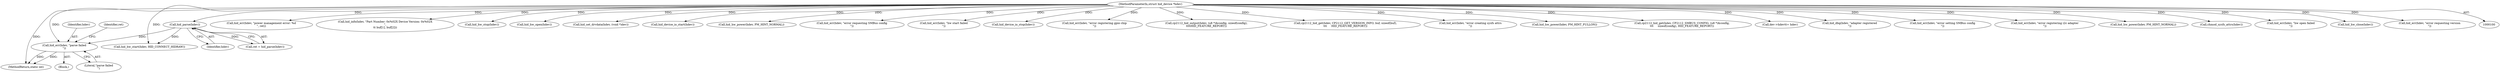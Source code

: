 digraph "0_linux_7a7b5df84b6b4e5d599c7289526eed96541a0654_3@pointer" {
"1000156" [label="(Call,hid_err(hdev, \"parse failed\n\"))"];
"1000151" [label="(Call,hid_parse(hdev))"];
"1000101" [label="(MethodParameterIn,struct hid_device *hdev)"];
"1000157" [label="(Identifier,hdev)"];
"1000195" [label="(Call,hid_err(hdev, \"power management error: %d\n\", ret))"];
"1000101" [label="(MethodParameterIn,struct hid_device *hdev)"];
"1000563" [label="(MethodReturn,static int)"];
"1000156" [label="(Call,hid_err(hdev, \"parse failed\n\"))"];
"1000163" [label="(Call,hid_hw_start(hdev, HID_CONNECT_HIDRAW))"];
"1000227" [label="(Call,hid_info(hdev, \"Part Number: 0x%02X Device Version: 0x%02X\n\",\n\t\t buf[1], buf[2]))"];
"1000155" [label="(Block,)"];
"1000559" [label="(Call,hid_hw_stop(hdev))"];
"1000176" [label="(Call,hid_hw_open(hdev))"];
"1000301" [label="(Call,hid_set_drvdata(hdev, (void *)dev))"];
"1000374" [label="(Call,hid_device_io_start(hdev))"];
"1000552" [label="(Call,hid_hw_power(hdev, PM_HINT_NORMAL))"];
"1000151" [label="(Call,hid_parse(hdev))"];
"1000254" [label="(Call,hid_err(hdev, \"error requesting SMBus config\n\"))"];
"1000160" [label="(Identifier,ret)"];
"1000169" [label="(Call,hid_err(hdev, \"hw start failed\n\"))"];
"1000383" [label="(Call,hid_device_io_stop(hdev))"];
"1000475" [label="(Call,hid_err(hdev, \"error registering gpio chip\n\"))"];
"1000274" [label="(Call,cp2112_hid_output(hdev, (u8 *)&config, sizeof(config),\n\t\t\t\tHID_FEATURE_REPORT))"];
"1000202" [label="(Call,cp2112_hid_get(hdev, CP2112_GET_VERSION_INFO, buf, sizeof(buf),\n\t\t\t     HID_FEATURE_REPORT))"];
"1000495" [label="(Call,hid_err(hdev, \"error creating sysfs attrs\n\"))"];
"1000149" [label="(Call,ret = hid_parse(hdev))"];
"1000187" [label="(Call,hid_hw_power(hdev, PM_HINT_FULLON))"];
"1000152" [label="(Identifier,hdev)"];
"1000238" [label="(Call,cp2112_hid_get(hdev, CP2112_SMBUS_CONFIG, (u8 *)&config,\n\t\t\t     sizeof(config), HID_FEATURE_REPORT))"];
"1000158" [label="(Literal,\"parse failed\n\")"];
"1000306" [label="(Call,dev->hdev\t\t= hdev)"];
"1000392" [label="(Call,hid_dbg(hdev, \"adapter registered\n\"))"];
"1000289" [label="(Call,hid_err(hdev, \"error setting SMBus config\n\"))"];
"1000388" [label="(Call,hid_err(hdev, \"error registering i2c adapter\n\"))"];
"1000501" [label="(Call,hid_hw_power(hdev, PM_HINT_NORMAL))"];
"1000499" [label="(Call,chmod_sysfs_attrs(hdev))"];
"1000181" [label="(Call,hid_err(hdev, \"hw open failed\n\"))"];
"1000556" [label="(Call,hid_hw_close(hdev))"];
"1000215" [label="(Call,hid_err(hdev, \"error requesting version\n\"))"];
"1000156" -> "1000155"  [label="AST: "];
"1000156" -> "1000158"  [label="CFG: "];
"1000157" -> "1000156"  [label="AST: "];
"1000158" -> "1000156"  [label="AST: "];
"1000160" -> "1000156"  [label="CFG: "];
"1000156" -> "1000563"  [label="DDG: "];
"1000156" -> "1000563"  [label="DDG: "];
"1000151" -> "1000156"  [label="DDG: "];
"1000101" -> "1000156"  [label="DDG: "];
"1000151" -> "1000149"  [label="AST: "];
"1000151" -> "1000152"  [label="CFG: "];
"1000152" -> "1000151"  [label="AST: "];
"1000149" -> "1000151"  [label="CFG: "];
"1000151" -> "1000149"  [label="DDG: "];
"1000101" -> "1000151"  [label="DDG: "];
"1000151" -> "1000163"  [label="DDG: "];
"1000101" -> "1000100"  [label="AST: "];
"1000101" -> "1000563"  [label="DDG: "];
"1000101" -> "1000163"  [label="DDG: "];
"1000101" -> "1000169"  [label="DDG: "];
"1000101" -> "1000176"  [label="DDG: "];
"1000101" -> "1000181"  [label="DDG: "];
"1000101" -> "1000187"  [label="DDG: "];
"1000101" -> "1000195"  [label="DDG: "];
"1000101" -> "1000202"  [label="DDG: "];
"1000101" -> "1000215"  [label="DDG: "];
"1000101" -> "1000227"  [label="DDG: "];
"1000101" -> "1000238"  [label="DDG: "];
"1000101" -> "1000254"  [label="DDG: "];
"1000101" -> "1000274"  [label="DDG: "];
"1000101" -> "1000289"  [label="DDG: "];
"1000101" -> "1000301"  [label="DDG: "];
"1000101" -> "1000306"  [label="DDG: "];
"1000101" -> "1000374"  [label="DDG: "];
"1000101" -> "1000383"  [label="DDG: "];
"1000101" -> "1000388"  [label="DDG: "];
"1000101" -> "1000392"  [label="DDG: "];
"1000101" -> "1000475"  [label="DDG: "];
"1000101" -> "1000495"  [label="DDG: "];
"1000101" -> "1000499"  [label="DDG: "];
"1000101" -> "1000501"  [label="DDG: "];
"1000101" -> "1000552"  [label="DDG: "];
"1000101" -> "1000556"  [label="DDG: "];
"1000101" -> "1000559"  [label="DDG: "];
}
